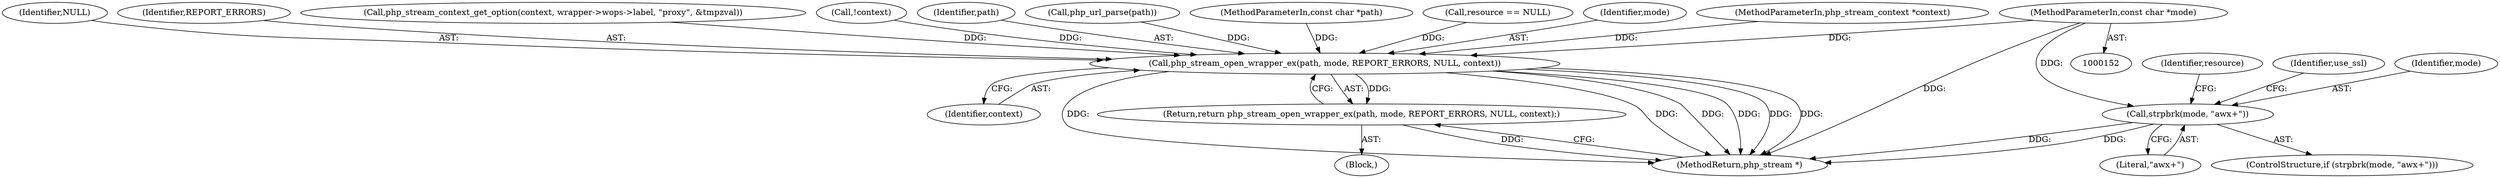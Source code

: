 digraph "0_php-src_523f230c831d7b33353203fa34aee4e92ac12bba@pointer" {
"1000155" [label="(MethodParameterIn,const char *mode)"];
"1000359" [label="(Call,php_stream_open_wrapper_ex(path, mode, REPORT_ERRORS, NULL, context))"];
"1000358" [label="(Return,return php_stream_open_wrapper_ex(path, mode, REPORT_ERRORS, NULL, context);)"];
"1000388" [label="(Call,strpbrk(mode, \"awx+\"))"];
"1000388" [label="(Call,strpbrk(mode, \"awx+\"))"];
"1000387" [label="(ControlStructure,if (strpbrk(mode, \"awx+\")))"];
"1000355" [label="(Block,)"];
"1000362" [label="(Identifier,REPORT_ERRORS)"];
"1000335" [label="(Call,php_stream_context_get_option(context, wrapper->wops->label, \"proxy\", &tmpzval))"];
"1000331" [label="(Call,!context)"];
"1000360" [label="(Identifier,path)"];
"1000155" [label="(MethodParameterIn,const char *mode)"];
"1000303" [label="(Call,php_url_parse(path))"];
"1003233" [label="(MethodReturn,php_stream *)"];
"1000359" [label="(Call,php_stream_open_wrapper_ex(path, mode, REPORT_ERRORS, NULL, context))"];
"1000390" [label="(Literal,\"awx+\")"];
"1000393" [label="(Identifier,resource)"];
"1000397" [label="(Identifier,use_ssl)"];
"1000154" [label="(MethodParameterIn,const char *path)"];
"1000358" [label="(Return,return php_stream_open_wrapper_ex(path, mode, REPORT_ERRORS, NULL, context);)"];
"1000306" [label="(Call,resource == NULL)"];
"1000361" [label="(Identifier,mode)"];
"1000158" [label="(MethodParameterIn,php_stream_context *context)"];
"1000363" [label="(Identifier,NULL)"];
"1000389" [label="(Identifier,mode)"];
"1000364" [label="(Identifier,context)"];
"1000155" -> "1000152"  [label="AST: "];
"1000155" -> "1003233"  [label="DDG: "];
"1000155" -> "1000359"  [label="DDG: "];
"1000155" -> "1000388"  [label="DDG: "];
"1000359" -> "1000358"  [label="AST: "];
"1000359" -> "1000364"  [label="CFG: "];
"1000360" -> "1000359"  [label="AST: "];
"1000361" -> "1000359"  [label="AST: "];
"1000362" -> "1000359"  [label="AST: "];
"1000363" -> "1000359"  [label="AST: "];
"1000364" -> "1000359"  [label="AST: "];
"1000358" -> "1000359"  [label="CFG: "];
"1000359" -> "1003233"  [label="DDG: "];
"1000359" -> "1003233"  [label="DDG: "];
"1000359" -> "1003233"  [label="DDG: "];
"1000359" -> "1003233"  [label="DDG: "];
"1000359" -> "1003233"  [label="DDG: "];
"1000359" -> "1003233"  [label="DDG: "];
"1000359" -> "1000358"  [label="DDG: "];
"1000303" -> "1000359"  [label="DDG: "];
"1000154" -> "1000359"  [label="DDG: "];
"1000306" -> "1000359"  [label="DDG: "];
"1000335" -> "1000359"  [label="DDG: "];
"1000331" -> "1000359"  [label="DDG: "];
"1000158" -> "1000359"  [label="DDG: "];
"1000358" -> "1000355"  [label="AST: "];
"1003233" -> "1000358"  [label="CFG: "];
"1000358" -> "1003233"  [label="DDG: "];
"1000388" -> "1000387"  [label="AST: "];
"1000388" -> "1000390"  [label="CFG: "];
"1000389" -> "1000388"  [label="AST: "];
"1000390" -> "1000388"  [label="AST: "];
"1000393" -> "1000388"  [label="CFG: "];
"1000397" -> "1000388"  [label="CFG: "];
"1000388" -> "1003233"  [label="DDG: "];
"1000388" -> "1003233"  [label="DDG: "];
}
